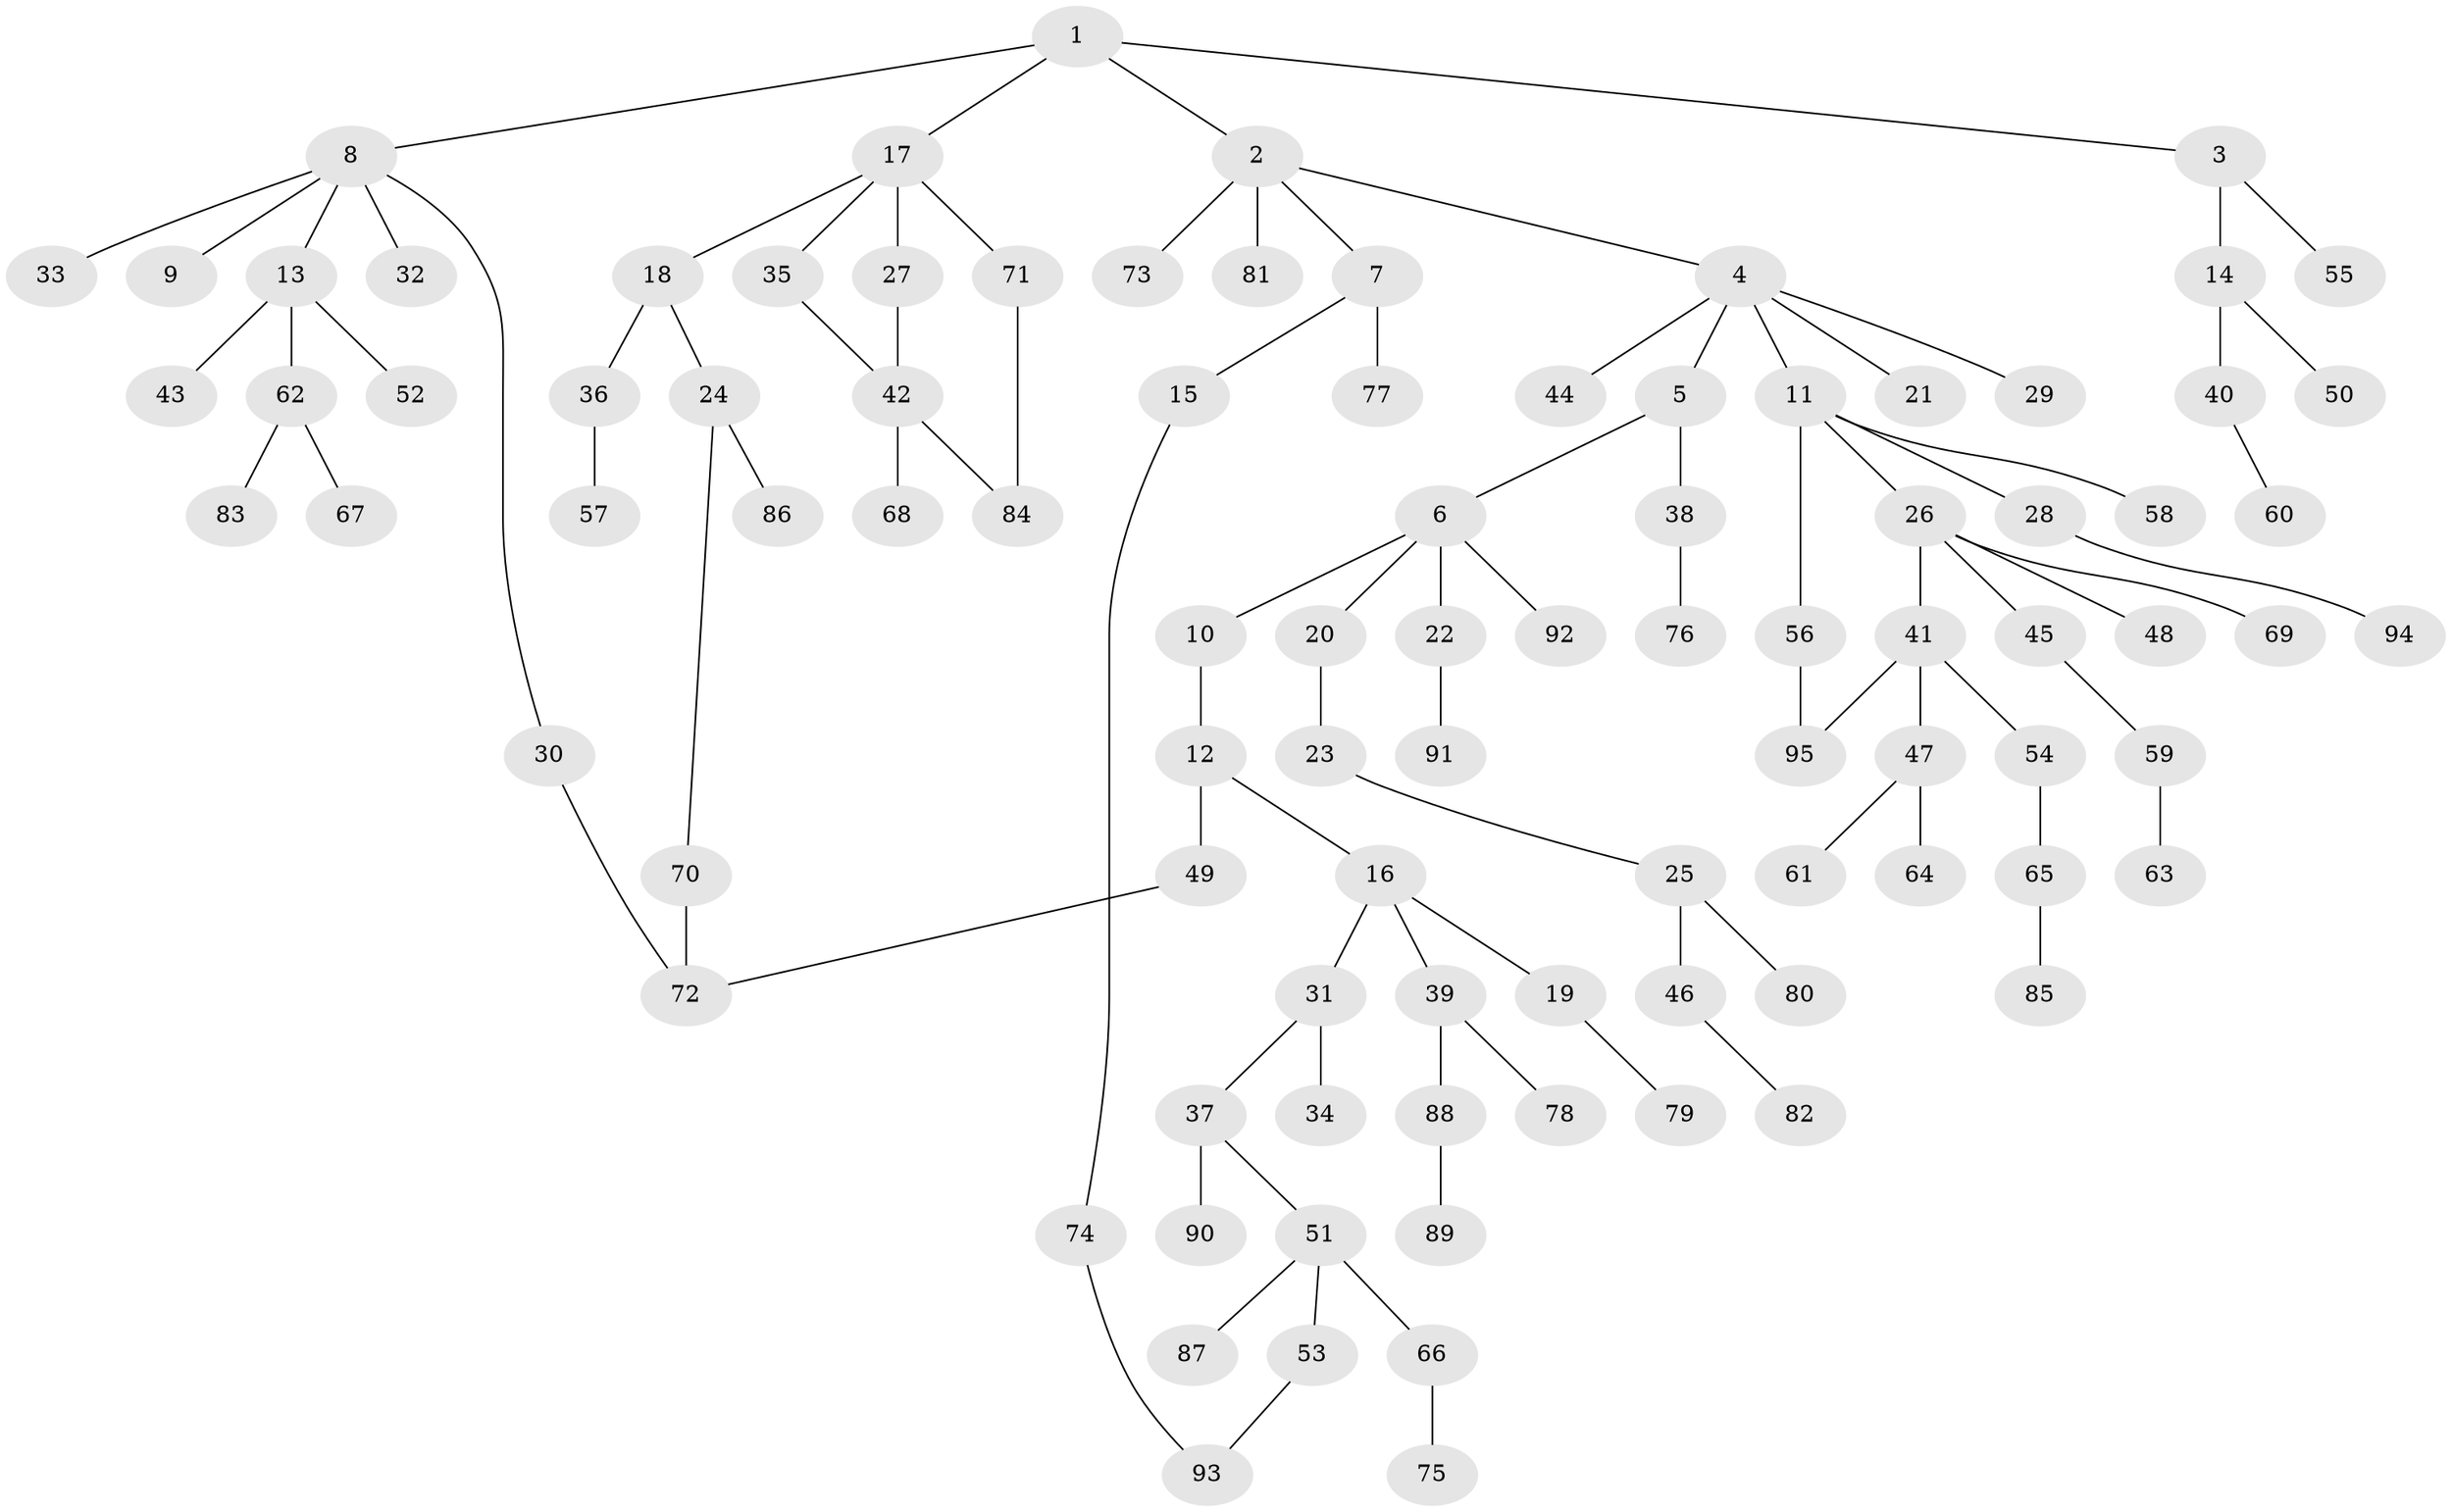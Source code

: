 // Generated by graph-tools (version 1.1) at 2025/00/03/09/25 03:00:57]
// undirected, 95 vertices, 100 edges
graph export_dot {
graph [start="1"]
  node [color=gray90,style=filled];
  1;
  2;
  3;
  4;
  5;
  6;
  7;
  8;
  9;
  10;
  11;
  12;
  13;
  14;
  15;
  16;
  17;
  18;
  19;
  20;
  21;
  22;
  23;
  24;
  25;
  26;
  27;
  28;
  29;
  30;
  31;
  32;
  33;
  34;
  35;
  36;
  37;
  38;
  39;
  40;
  41;
  42;
  43;
  44;
  45;
  46;
  47;
  48;
  49;
  50;
  51;
  52;
  53;
  54;
  55;
  56;
  57;
  58;
  59;
  60;
  61;
  62;
  63;
  64;
  65;
  66;
  67;
  68;
  69;
  70;
  71;
  72;
  73;
  74;
  75;
  76;
  77;
  78;
  79;
  80;
  81;
  82;
  83;
  84;
  85;
  86;
  87;
  88;
  89;
  90;
  91;
  92;
  93;
  94;
  95;
  1 -- 2;
  1 -- 3;
  1 -- 8;
  1 -- 17;
  2 -- 4;
  2 -- 7;
  2 -- 73;
  2 -- 81;
  3 -- 14;
  3 -- 55;
  4 -- 5;
  4 -- 11;
  4 -- 21;
  4 -- 29;
  4 -- 44;
  5 -- 6;
  5 -- 38;
  6 -- 10;
  6 -- 20;
  6 -- 22;
  6 -- 92;
  7 -- 15;
  7 -- 77;
  8 -- 9;
  8 -- 13;
  8 -- 30;
  8 -- 32;
  8 -- 33;
  10 -- 12;
  11 -- 26;
  11 -- 28;
  11 -- 56;
  11 -- 58;
  12 -- 16;
  12 -- 49;
  13 -- 43;
  13 -- 52;
  13 -- 62;
  14 -- 40;
  14 -- 50;
  15 -- 74;
  16 -- 19;
  16 -- 31;
  16 -- 39;
  17 -- 18;
  17 -- 27;
  17 -- 35;
  17 -- 71;
  18 -- 24;
  18 -- 36;
  19 -- 79;
  20 -- 23;
  22 -- 91;
  23 -- 25;
  24 -- 70;
  24 -- 86;
  25 -- 46;
  25 -- 80;
  26 -- 41;
  26 -- 45;
  26 -- 48;
  26 -- 69;
  27 -- 42;
  28 -- 94;
  30 -- 72;
  31 -- 34;
  31 -- 37;
  35 -- 42;
  36 -- 57;
  37 -- 51;
  37 -- 90;
  38 -- 76;
  39 -- 78;
  39 -- 88;
  40 -- 60;
  41 -- 47;
  41 -- 54;
  41 -- 95;
  42 -- 68;
  42 -- 84;
  45 -- 59;
  46 -- 82;
  47 -- 61;
  47 -- 64;
  49 -- 72;
  51 -- 53;
  51 -- 66;
  51 -- 87;
  53 -- 93;
  54 -- 65;
  56 -- 95;
  59 -- 63;
  62 -- 67;
  62 -- 83;
  65 -- 85;
  66 -- 75;
  70 -- 72;
  71 -- 84;
  74 -- 93;
  88 -- 89;
}
